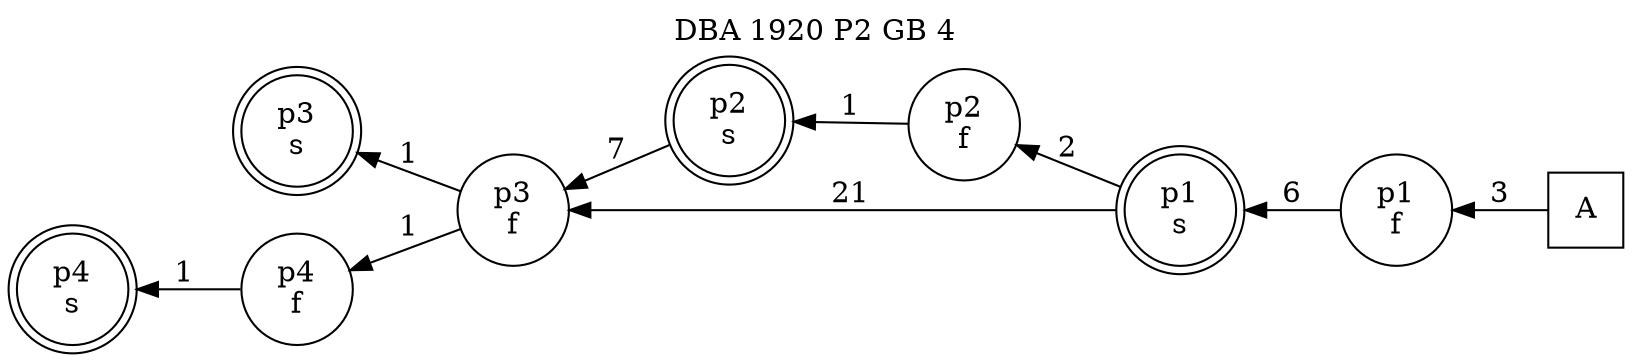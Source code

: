 digraph DBA_1920_P2_GB_4_GOOD {
labelloc="tl"
label= " DBA 1920 P2 GB 4 "
rankdir="RL";
"A" [shape="square" label="A"]
"p1_f" [shape="circle" label="p1
f"]
"p1_s" [shape="doublecircle" label="p1
s"]
"p2_f" [shape="circle" label="p2
f"]
"p2_s" [shape="doublecircle" label="p2
s"]
"p3_f" [shape="circle" label="p3
f"]
"p3_s" [shape="doublecircle" label="p3
s"]
"p4_f" [shape="circle" label="p4
f"]
"p4_s" [shape="doublecircle" label="p4
s"]
"A" -> "p1_f" [ label=3]
"p1_f" -> "p1_s" [ label=6]
"p1_s" -> "p2_f" [ label=2]
"p1_s" -> "p3_f" [ label=21]
"p2_f" -> "p2_s" [ label=1]
"p2_s" -> "p3_f" [ label=7]
"p3_f" -> "p3_s" [ label=1]
"p3_f" -> "p4_f" [ label=1]
"p4_f" -> "p4_s" [ label=1]
}
